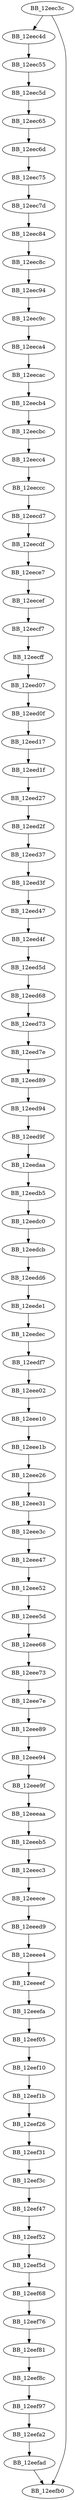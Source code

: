 DiGraph ___free_lc_time{
BB_12eec3c->BB_12eec4d
BB_12eec3c->BB_12eefb0
BB_12eec4d->BB_12eec55
BB_12eec55->BB_12eec5d
BB_12eec5d->BB_12eec65
BB_12eec65->BB_12eec6d
BB_12eec6d->BB_12eec75
BB_12eec75->BB_12eec7d
BB_12eec7d->BB_12eec84
BB_12eec84->BB_12eec8c
BB_12eec8c->BB_12eec94
BB_12eec94->BB_12eec9c
BB_12eec9c->BB_12eeca4
BB_12eeca4->BB_12eecac
BB_12eecac->BB_12eecb4
BB_12eecb4->BB_12eecbc
BB_12eecbc->BB_12eecc4
BB_12eecc4->BB_12eeccc
BB_12eeccc->BB_12eecd7
BB_12eecd7->BB_12eecdf
BB_12eecdf->BB_12eece7
BB_12eece7->BB_12eecef
BB_12eecef->BB_12eecf7
BB_12eecf7->BB_12eecff
BB_12eecff->BB_12eed07
BB_12eed07->BB_12eed0f
BB_12eed0f->BB_12eed17
BB_12eed17->BB_12eed1f
BB_12eed1f->BB_12eed27
BB_12eed27->BB_12eed2f
BB_12eed2f->BB_12eed37
BB_12eed37->BB_12eed3f
BB_12eed3f->BB_12eed47
BB_12eed47->BB_12eed4f
BB_12eed4f->BB_12eed5d
BB_12eed5d->BB_12eed68
BB_12eed68->BB_12eed73
BB_12eed73->BB_12eed7e
BB_12eed7e->BB_12eed89
BB_12eed89->BB_12eed94
BB_12eed94->BB_12eed9f
BB_12eed9f->BB_12eedaa
BB_12eedaa->BB_12eedb5
BB_12eedb5->BB_12eedc0
BB_12eedc0->BB_12eedcb
BB_12eedcb->BB_12eedd6
BB_12eedd6->BB_12eede1
BB_12eede1->BB_12eedec
BB_12eedec->BB_12eedf7
BB_12eedf7->BB_12eee02
BB_12eee02->BB_12eee10
BB_12eee10->BB_12eee1b
BB_12eee1b->BB_12eee26
BB_12eee26->BB_12eee31
BB_12eee31->BB_12eee3c
BB_12eee3c->BB_12eee47
BB_12eee47->BB_12eee52
BB_12eee52->BB_12eee5d
BB_12eee5d->BB_12eee68
BB_12eee68->BB_12eee73
BB_12eee73->BB_12eee7e
BB_12eee7e->BB_12eee89
BB_12eee89->BB_12eee94
BB_12eee94->BB_12eee9f
BB_12eee9f->BB_12eeeaa
BB_12eeeaa->BB_12eeeb5
BB_12eeeb5->BB_12eeec3
BB_12eeec3->BB_12eeece
BB_12eeece->BB_12eeed9
BB_12eeed9->BB_12eeee4
BB_12eeee4->BB_12eeeef
BB_12eeeef->BB_12eeefa
BB_12eeefa->BB_12eef05
BB_12eef05->BB_12eef10
BB_12eef10->BB_12eef1b
BB_12eef1b->BB_12eef26
BB_12eef26->BB_12eef31
BB_12eef31->BB_12eef3c
BB_12eef3c->BB_12eef47
BB_12eef47->BB_12eef52
BB_12eef52->BB_12eef5d
BB_12eef5d->BB_12eef68
BB_12eef68->BB_12eef76
BB_12eef76->BB_12eef81
BB_12eef81->BB_12eef8c
BB_12eef8c->BB_12eef97
BB_12eef97->BB_12eefa2
BB_12eefa2->BB_12eefad
BB_12eefad->BB_12eefb0
}
